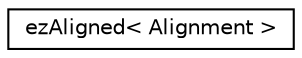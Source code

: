 digraph "Graphical Class Hierarchy"
{
 // LATEX_PDF_SIZE
  edge [fontname="Helvetica",fontsize="10",labelfontname="Helvetica",labelfontsize="10"];
  node [fontname="Helvetica",fontsize="10",shape=record];
  rankdir="LR";
  Node0 [label="ezAligned\< Alignment \>",height=0.2,width=0.4,color="black", fillcolor="white", style="filled",URL="$d0/d04/structez_aligned.htm",tooltip="Alignment helper. Derive from this struct if alignment is depending on a template parameter...."];
}
